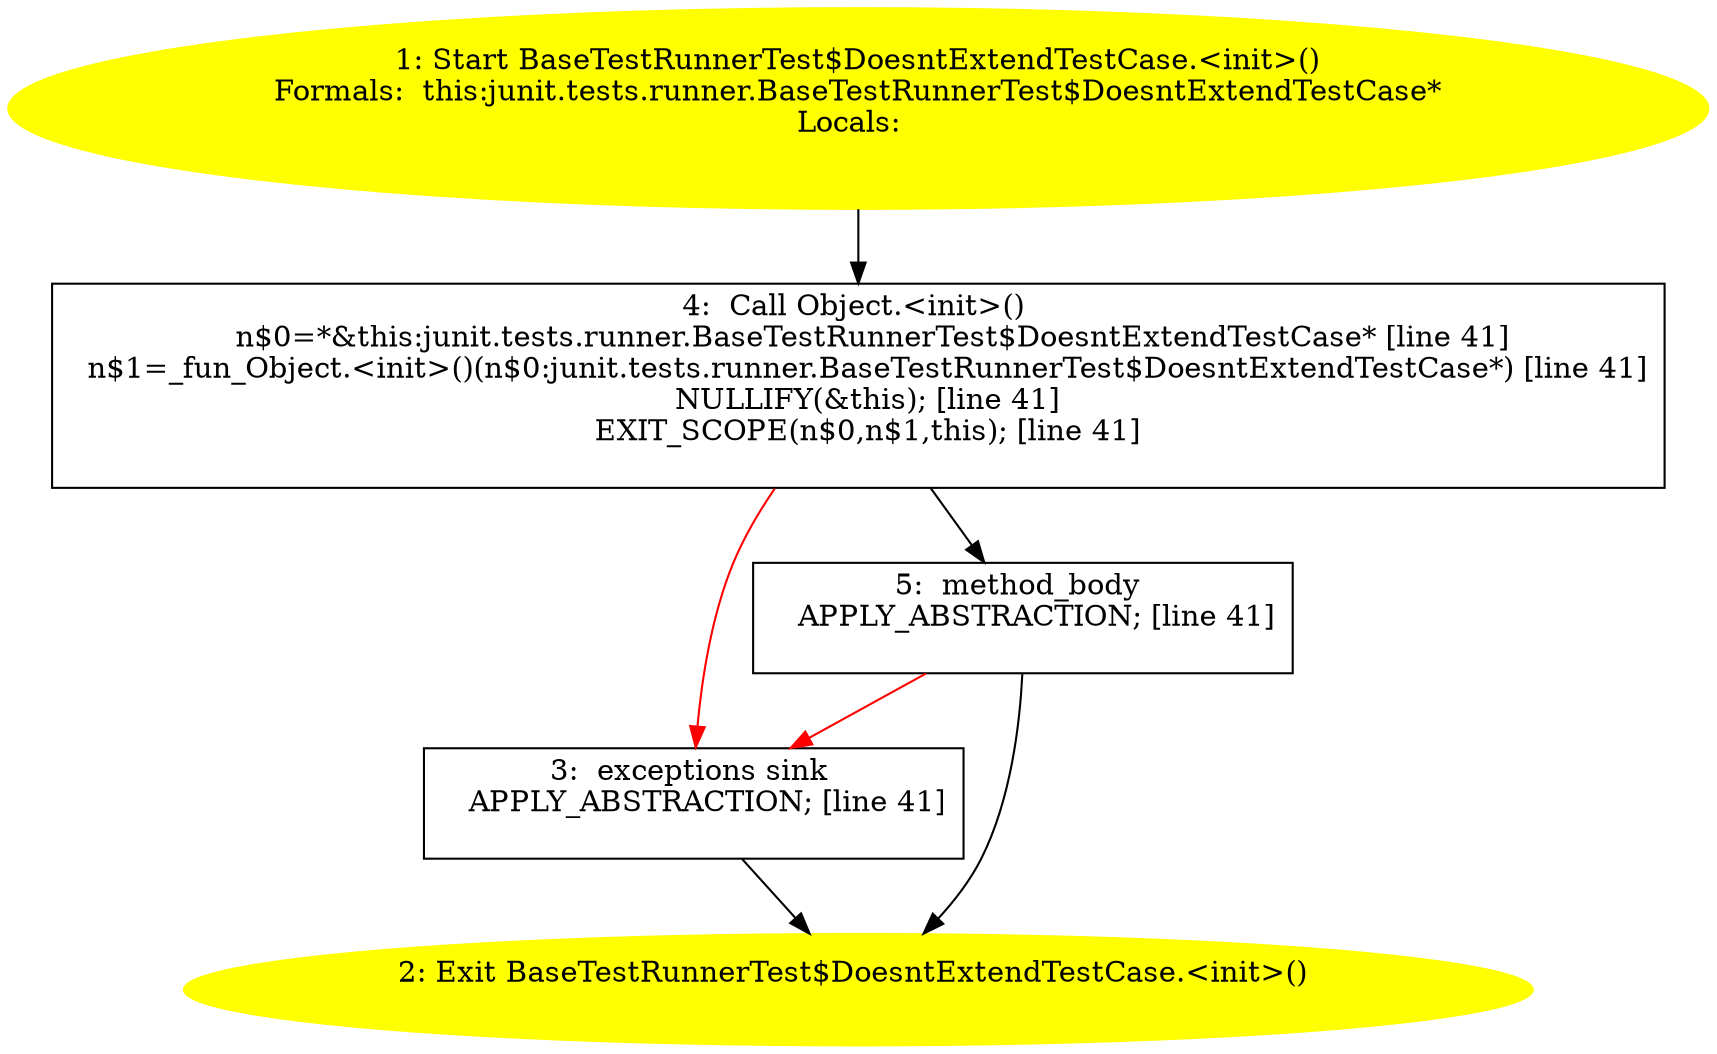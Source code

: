 /* @generated */
digraph cfg {
"junit.tests.runner.BaseTestRunnerTest$DoesntExtendTestCase.<init>().9c954e14e626bd3613042c428a730e03_1" [label="1: Start BaseTestRunnerTest$DoesntExtendTestCase.<init>()\nFormals:  this:junit.tests.runner.BaseTestRunnerTest$DoesntExtendTestCase*\nLocals:  \n  " color=yellow style=filled]
	

	 "junit.tests.runner.BaseTestRunnerTest$DoesntExtendTestCase.<init>().9c954e14e626bd3613042c428a730e03_1" -> "junit.tests.runner.BaseTestRunnerTest$DoesntExtendTestCase.<init>().9c954e14e626bd3613042c428a730e03_4" ;
"junit.tests.runner.BaseTestRunnerTest$DoesntExtendTestCase.<init>().9c954e14e626bd3613042c428a730e03_2" [label="2: Exit BaseTestRunnerTest$DoesntExtendTestCase.<init>() \n  " color=yellow style=filled]
	

"junit.tests.runner.BaseTestRunnerTest$DoesntExtendTestCase.<init>().9c954e14e626bd3613042c428a730e03_3" [label="3:  exceptions sink \n   APPLY_ABSTRACTION; [line 41]\n " shape="box"]
	

	 "junit.tests.runner.BaseTestRunnerTest$DoesntExtendTestCase.<init>().9c954e14e626bd3613042c428a730e03_3" -> "junit.tests.runner.BaseTestRunnerTest$DoesntExtendTestCase.<init>().9c954e14e626bd3613042c428a730e03_2" ;
"junit.tests.runner.BaseTestRunnerTest$DoesntExtendTestCase.<init>().9c954e14e626bd3613042c428a730e03_4" [label="4:  Call Object.<init>() \n   n$0=*&this:junit.tests.runner.BaseTestRunnerTest$DoesntExtendTestCase* [line 41]\n  n$1=_fun_Object.<init>()(n$0:junit.tests.runner.BaseTestRunnerTest$DoesntExtendTestCase*) [line 41]\n  NULLIFY(&this); [line 41]\n  EXIT_SCOPE(n$0,n$1,this); [line 41]\n " shape="box"]
	

	 "junit.tests.runner.BaseTestRunnerTest$DoesntExtendTestCase.<init>().9c954e14e626bd3613042c428a730e03_4" -> "junit.tests.runner.BaseTestRunnerTest$DoesntExtendTestCase.<init>().9c954e14e626bd3613042c428a730e03_5" ;
	 "junit.tests.runner.BaseTestRunnerTest$DoesntExtendTestCase.<init>().9c954e14e626bd3613042c428a730e03_4" -> "junit.tests.runner.BaseTestRunnerTest$DoesntExtendTestCase.<init>().9c954e14e626bd3613042c428a730e03_3" [color="red" ];
"junit.tests.runner.BaseTestRunnerTest$DoesntExtendTestCase.<init>().9c954e14e626bd3613042c428a730e03_5" [label="5:  method_body \n   APPLY_ABSTRACTION; [line 41]\n " shape="box"]
	

	 "junit.tests.runner.BaseTestRunnerTest$DoesntExtendTestCase.<init>().9c954e14e626bd3613042c428a730e03_5" -> "junit.tests.runner.BaseTestRunnerTest$DoesntExtendTestCase.<init>().9c954e14e626bd3613042c428a730e03_2" ;
	 "junit.tests.runner.BaseTestRunnerTest$DoesntExtendTestCase.<init>().9c954e14e626bd3613042c428a730e03_5" -> "junit.tests.runner.BaseTestRunnerTest$DoesntExtendTestCase.<init>().9c954e14e626bd3613042c428a730e03_3" [color="red" ];
}
